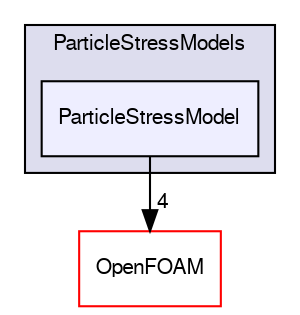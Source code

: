 digraph "src/lagrangian/intermediate/submodels/MPPIC/ParticleStressModels/ParticleStressModel" {
  bgcolor=transparent;
  compound=true
  node [ fontsize="10", fontname="FreeSans"];
  edge [ labelfontsize="10", labelfontname="FreeSans"];
  subgraph clusterdir_b12817ec5633b1dd954c47001a1648bb {
    graph [ bgcolor="#ddddee", pencolor="black", label="ParticleStressModels" fontname="FreeSans", fontsize="10", URL="dir_b12817ec5633b1dd954c47001a1648bb.html"]
  dir_b2699fd9d00261356e905cebcf8bb96d [shape=box, label="ParticleStressModel", style="filled", fillcolor="#eeeeff", pencolor="black", URL="dir_b2699fd9d00261356e905cebcf8bb96d.html"];
  }
  dir_c5473ff19b20e6ec4dfe5c310b3778a8 [shape=box label="OpenFOAM" color="red" URL="dir_c5473ff19b20e6ec4dfe5c310b3778a8.html"];
  dir_b2699fd9d00261356e905cebcf8bb96d->dir_c5473ff19b20e6ec4dfe5c310b3778a8 [headlabel="4", labeldistance=1.5 headhref="dir_001422_001732.html"];
}
